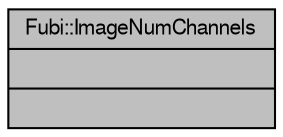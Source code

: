 digraph "Fubi::ImageNumChannels"
{
  edge [fontname="FreeSans",fontsize="10",labelfontname="FreeSans",labelfontsize="10"];
  node [fontname="FreeSans",fontsize="10",shape=record];
  Node1 [label="{Fubi::ImageNumChannels\n||}",height=0.2,width=0.4,color="black", fillcolor="grey75", style="filled" fontcolor="black"];
}
